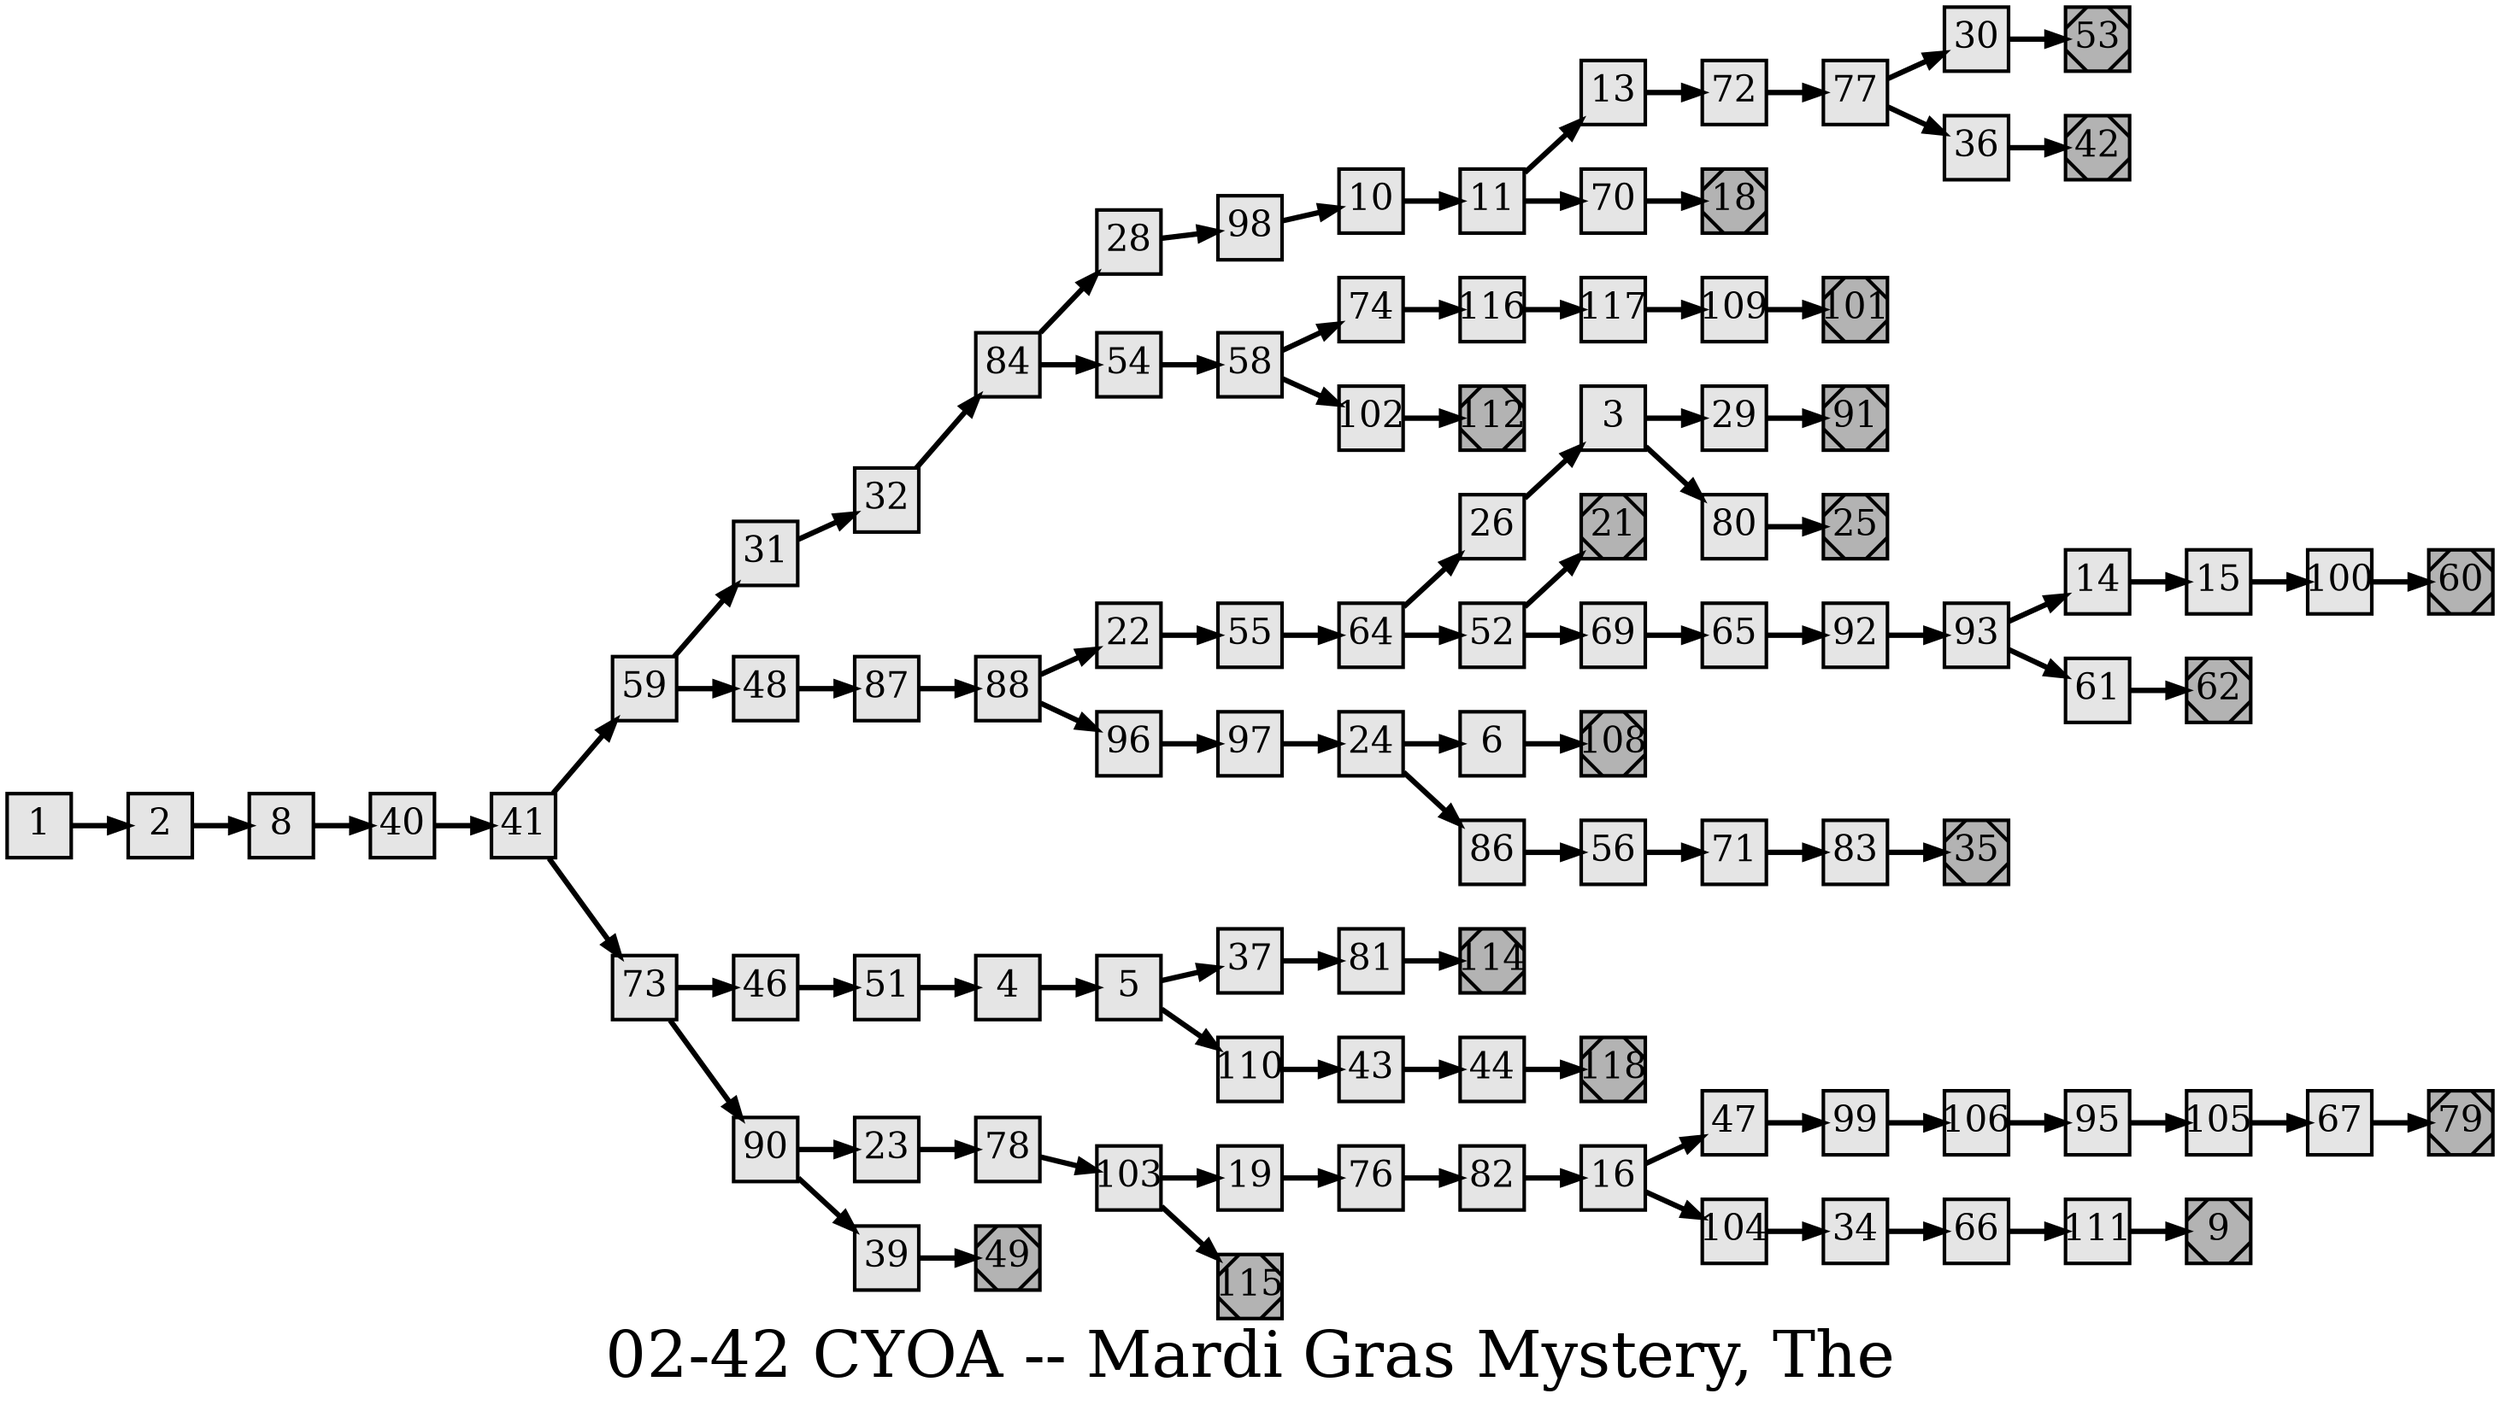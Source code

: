 digraph g{
  graph [ label="02-42 CYOA -- Mardi Gras Mystery, The" rankdir=LR, ordering=out, fontsize=36, nodesep="0.35", ranksep="0.45"];
  node  [shape=rect, penwidth=2, fontsize=20, style=filled, fillcolor=grey90, margin="0,0", labelfloat=true, regular=true, fixedsize=true];
  edge  [labelfloat=true, penwidth=3, fontsize=12];
  // ---;
  // group  : Katz;
  // id     : 02-42;
  // gbid   : 491;
  // series : CYOA;
  // title  : Mardi Gras Mystery, The;
  // author : Louise Munro Foley;
  // credit:;
  // - name : Cindy Lam;
  // role : encoder;
  // date : 2018-04-27;
  // render:;
  // - name   : small;
  // styles : gvStyles.txt;
  // engine : dot;
  // comment: >;
  
  // ---;
  
  // From | To | Label;
  
  1 -> 2;
  2 -> 8;
  3 -> 29;
  3 -> 80;
  4 -> 5;
  5 -> 37;
  5 -> 110;
  6 -> 108;
  8 -> 40;
  9	[ xlabel="E", shape=Msquare, fontsize=20, fillcolor=grey70, xlabel="" ];
  10 -> 11;
  11 -> 13;
  11 -> 70;
  13 -> 72;
  14 -> 15;
  15 -> 100;
  16 -> 47;
  16 -> 104;
  18	[ xlabel="E", shape=Msquare, fontsize=20, fillcolor=grey70, xlabel="" ];
  19 -> 76;
  21	[ xlabel="E", shape=Msquare, fontsize=20, fillcolor=grey70, xlabel="" ];
  22 -> 55;
  23 -> 78;
  24 -> 6;
  24 -> 86;
  25	[ xlabel="E", shape=Msquare, fontsize=20, fillcolor=grey70, xlabel="" ];
  26 -> 3;
  28 -> 98;
  29 -> 91;
  30 -> 53;
  31 -> 32;
  32 -> 84;
  34 -> 66;
  35	[ xlabel="E", shape=Msquare, fontsize=20, fillcolor=grey70, xlabel="" ];
  36 -> 42;
  37 -> 81;
  39 -> 49;
  40 -> 41;
  41 -> 59;
  41 -> 73;
  42	[ xlabel="E", shape=Msquare, fontsize=20, fillcolor=grey70, xlabel="" ];
  43 -> 44;
  44 -> 118;
  46 -> 51;
  47 -> 99;
  48 -> 87;
  49	[ xlabel="E", shape=Msquare, fontsize=20, fillcolor=grey70, xlabel="" ];
  51 -> 4;
  52 -> 21;
  52 -> 69;
  53	[ xlabel="E", shape=Msquare, fontsize=20, fillcolor=grey70, xlabel="" ];
  54 -> 58;
  55 -> 64;
  56 -> 71;
  58 -> 74;
  58 -> 102;
  59 -> 31;
  59 -> 48;
  60	[ xlabel="E", shape=Msquare, fontsize=20, fillcolor=grey70, xlabel="" ];
  61 -> 62;
  62	[ xlabel="E", shape=Msquare, fontsize=20, fillcolor=grey70, xlabel="" ];
  64 -> 26;
  64 -> 52;
  65 -> 92;
  66 -> 111;
  67 -> 79;
  69 -> 65;
  70 -> 18;
  71 -> 83;
  72 -> 77;
  73 -> 46;
  73 -> 90;
  74 -> 116;
  76 -> 82;
  77 -> 30;
  77 -> 36;
  78 -> 103;
  79	[ xlabel="E", shape=Msquare, fontsize=20, fillcolor=grey70, xlabel="" ];
  80 -> 25;
  81 -> 114;
  82 -> 16;
  83 -> 35;
  84 -> 28;
  84 -> 54;
  86 -> 56;
  87 -> 88;
  88 -> 22;
  88 -> 96;
  90 -> 23;
  90 -> 39;
  91	[ xlabel="E", shape=Msquare, fontsize=20, fillcolor=grey70, xlabel="" ];
  92 -> 93;
  93 -> 14;
  93 -> 61;
  95 -> 105;
  96 -> 97;
  97 -> 24;
  98 -> 10;
  99 -> 106;
  100 -> 60;
  101	[ xlabel="E", shape=Msquare, fontsize=20, fillcolor=grey70, xlabel="" ];
  102 -> 112;
  103 -> 19;
  103 -> 115;
  104 -> 34;
  105 -> 67;
  106 -> 95;
  108	[ xlabel="E", shape=Msquare, fontsize=20, fillcolor=grey70, xlabel="" ];
  109 -> 101;
  110 -> 43;
  111 -> 9;
  112	[ xlabel="E", shape=Msquare, fontsize=20, fillcolor=grey70, xlabel="" ];
  114	[ xlabel="E", shape=Msquare, fontsize=20, fillcolor=grey70, xlabel="" ];
  115	[ xlabel="E", shape=Msquare, fontsize=20, fillcolor=grey70, xlabel="" ];
  116 -> 117;
  117 -> 109;
  118	[ xlabel="E", shape=Msquare, fontsize=20, fillcolor=grey70, xlabel="" ];

  // Illustrations;
  
  6	[ xlabel="ILL", image="illustration-full.png", xlabel="" ];
  10	[ xlabel="ILL", image="illustration-full.png", xlabel="" ];
  16	[ xlabel="ILL", image="illustration-full.png", xlabel="" ];
  21	[ xlabel="ILL", image="illustration-full.png", xlabel="" ];
  26	[ xlabel="ILL", image="illustration-full.png", xlabel="" ];
  32	[ xlabel="ILL", image="illustration-full.png", xlabel="" ];
  39	[ xlabel="ILL", image="illustration-full.png", xlabel="" ];
  44	[ xlabel="ILL", image="illustration-full.png", xlabel="" ];
  51	[ xlabel="ILL", image="illustration-full.png", xlabel="" ];
  56	[ xlabel="ILL", image="illustration-full.png", xlabel="" ];
  62	[ xlabel="ILL", image="illustration-full.png", xlabel="" ];
  69	[ xlabel="ILL", image="illustration-full.png", xlabel="" ];
  74	[ xlabel="ILL", image="illustration-full.png", xlabel="" ];
  84	[ xlabel="ILL", image="illustration-full.png", xlabel="" ];
  88	[ xlabel="ILL", image="illustration-full.png", xlabel="" ];
  95	[ xlabel="ILL", image="illustration-full.png", xlabel="" ];
  106	[ xlabel="ILL", image="illustration-full.png", xlabel="" ];
  112	[ xlabel="ILL", image="illustration-full.png", xlabel="" ];
}

